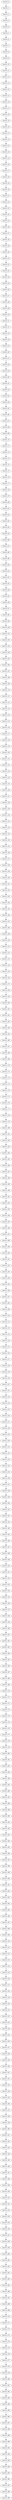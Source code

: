 digraph G {
test325_0->test325_1;
test325_1->test325_2;
test325_2->test325_3;
test325_3->test325_4;
test325_4->test325_5;
test325_5->test325_6;
test325_6->test325_7;
test325_7->test325_8;
test325_8->test325_9;
test325_9->test325_10;
test325_10->test325_11;
test325_11->test325_12;
test325_12->test325_13;
test325_13->test325_14;
test325_14->test325_15;
test325_15->test325_16;
test325_16->test325_17;
test325_17->test325_18;
test325_18->test325_19;
test325_19->test325_20;
test325_20->test325_21;
test325_21->test325_22;
test325_22->test325_23;
test325_23->test325_24;
test325_24->test325_25;
test325_25->test325_26;
test325_26->test325_27;
test325_27->test325_28;
test325_28->test325_29;
test325_29->test325_30;
test325_30->test325_31;
test325_31->test325_32;
test325_32->test325_33;
test325_33->test325_34;
test325_34->test325_35;
test325_35->test325_36;
test325_36->test325_37;
test325_37->test325_38;
test325_38->test325_39;
test325_39->test325_40;
test325_40->test325_41;
test325_41->test325_42;
test325_42->test325_43;
test325_43->test325_44;
test325_44->test325_45;
test325_45->test325_46;
test325_46->test325_47;
test325_47->test325_48;
test325_48->test325_49;
test325_49->test325_50;
test325_50->test325_51;
test325_51->test325_52;
test325_52->test325_53;
test325_53->test325_54;
test325_54->test325_55;
test325_55->test325_56;
test325_56->test325_57;
test325_57->test325_58;
test325_58->test325_59;
test325_59->test325_60;
test325_60->test325_61;
test325_61->test325_62;
test325_62->test325_63;
test325_63->test325_64;
test325_64->test325_65;
test325_65->test325_66;
test325_66->test325_67;
test325_67->test325_68;
test325_68->test325_69;
test325_69->test325_70;
test325_70->test325_71;
test325_71->test325_72;
test325_72->test325_73;
test325_73->test325_74;
test325_74->test325_75;
test325_75->test325_76;
test325_76->test325_77;
test325_77->test325_78;
test325_78->test325_79;
test325_79->test325_80;
test325_80->test325_81;
test325_81->test325_82;
test325_82->test325_83;
test325_83->test325_84;
test325_84->test325_85;
test325_85->test325_86;
test325_86->test325_87;
test325_87->test325_88;
test325_88->test325_89;
test325_89->test325_90;
test325_90->test325_91;
test325_91->test325_92;
test325_92->test325_93;
test325_93->test325_94;
test325_94->test325_95;
test325_95->test325_96;
test325_96->test325_97;
test325_97->test325_98;
test325_98->test325_99;
test325_99->test325_100;
test325_100->test325_101;
test325_101->test325_102;
test325_102->test325_103;
test325_103->test325_104;
test325_104->test325_105;
test325_105->test325_106;
test325_106->test325_107;
test325_107->test325_108;
test325_108->test325_109;
test325_109->test325_110;
test325_110->test325_111;
test325_111->test325_112;
test325_112->test325_113;
test325_113->test325_114;
test325_114->test325_115;
test325_115->test325_116;
test325_116->test325_117;
test325_117->test325_118;
test325_118->test325_119;
test325_119->test325_120;
test325_120->test325_121;
test325_121->test325_122;
test325_122->test325_123;
test325_123->test325_124;
test325_124->test325_125;
test325_125->test325_126;
test325_126->test325_127;
test325_127->test325_128;
test325_128->test325_129;
test325_129->test325_130;
test325_130->test325_131;
test325_131->test325_132;
test325_132->test325_133;
test325_133->test325_134;
test325_134->test325_135;
test325_135->test325_136;
test325_136->test325_137;
test325_137->test325_138;
test325_138->test325_139;
test325_139->test325_140;
test325_140->test325_141;
test325_141->test325_142;
test325_142->test325_143;
test325_143->test325_144;
test325_144->test325_145;
test325_145->test325_146;
test325_146->test325_147;
test325_147->test325_148;
test325_148->test325_149;
test325_149->test325_150;
test325_150->test325_151;
test325_151->test325_152;
test325_152->test325_153;
test325_153->test325_154;
test325_154->test325_155;
test325_155->test325_156;
test325_156->test325_157;
test325_157->test325_158;
test325_158->test325_159;
test325_159->test325_160;
test325_160->test325_161;
test325_161->test325_162;
test325_162->test325_163;
test325_163->test325_164;
test325_164->test325_165;
test325_165->test325_166;
test325_166->test325_167;
test325_167->test325_168;
test325_168->test325_169;
test325_169->test325_170;
test325_170->test325_171;
test325_171->test325_172;
test325_172->test325_173;
test325_173->test325_174;
test325_174->test325_175;
test325_175->test325_176;
test325_176->test325_177;
test325_177->test325_178;
test325_178->test325_179;
test325_179->test325_180;
test325_180->test325_181;
test325_181->test325_182;
test325_182->test325_183;
test325_183->test325_184;
test325_184->test325_185;
test325_185->test325_186;
test325_186->test325_187;
test325_187->test325_188;
test325_188->test325_189;
test325_189->test325_190;
test325_190->test325_191;
test325_191->test325_192;
test325_192->test325_193;
test325_193->test325_194;
test325_194->test325_195;
test325_195->test325_196;
test325_196->test325_197;
test325_197->test325_198;
test325_198->test325_199;
test325_199->test325_200;
test325_200->test325_201;
test325_201->test325_202;
test325_202->test325_203;
test325_203->test325_204;
test325_204->test325_205;
test325_205->test325_206;
test325_206->test325_207;
test325_207->test325_208;
test325_208->test325_209;
test325_209->test325_210;
test325_210->test325_211;
test325_211->test325_212;
test325_212->test325_213;
test325_213->test325_214;
test325_214->test325_215;
test325_215->test325_216;
test325_216->test325_217;
test325_217->test325_218;
test325_218->test325_219;
test325_219->test325_220;
test325_220->test325_221;
test325_221->test325_222;
test325_222->test325_223;
test325_223->test325_224;
test325_224->test325_225;
test325_225->test325_226;
test325_226->test325_227;
test325_227->test325_228;
test325_228->test325_229;
test325_229->test325_230;
test325_230->test325_231;
test325_231->test325_232;
test325_232->test325_233;
test325_233->test325_234;
test325_234->test325_235;
test325_235->test325_236;
test325_236->test325_237;
test325_237->test325_238;
test325_238->test325_239;
test325_239->test325_240;
test325_240->test325_241;
test325_241->test325_242;
test325_242->test325_243;
test325_243->test325_244;
test325_244->test325_245;
test325_245->test325_246;
test325_246->test325_247;
test325_247->test325_248;
test325_248->test325_249;
test325_249->test325_250;
test325_250->test325_251;
test325_251->test325_252;
test325_252->test325_253;
test325_253->test325_254;
test325_254->test325_255;
test325_255->test325_256;
test325_256->test325_257;
test325_257->test325_258;
test325_258->test325_259;
test325_259->test325_260;
test325_260->test325_261;
test325_261->test325_262;
test325_262->test325_263;
test325_263->test325_264;
test325_264->test325_265;
test325_265->test325_266;
test325_266->test325_267;
test325_267->test325_268;
test325_268->test325_269;
test325_269->test325_270;
test325_270->test325_271;
test325_271->test325_272;
test325_272->test325_273;
test325_273->test325_274;
test325_274->test325_275;
test325_275->test325_276;
test325_276->test325_277;
test325_277->test325_278;
test325_278->test325_279;
test325_279->test325_280;
test325_280->test325_281;
test325_281->test325_282;
test325_282->test325_283;
test325_283->test325_284;
test325_284->test325_285;
test325_285->test325_286;
test325_286->test325_287;
test325_287->test325_288;
test325_288->test325_289;
test325_289->test325_290;
test325_290->test325_291;
test325_291->test325_292;
test325_292->test325_293;
test325_293->test325_294;
test325_294->test325_295;
test325_295->test325_296;
test325_296->test325_297;
test325_297->test325_298;
test325_298->test325_299;
test325_299->test325_300;
test325_300->test325_301;
test325_301->test325_302;
test325_302->test325_303;
test325_303->test325_304;
test325_304->test325_305;
test325_305->test325_306;
test325_306->test325_307;
test325_307->test325_308;
test325_308->test325_309;
test325_309->test325_310;
test325_310->test325_311;
test325_311->test325_312;
test325_312->test325_313;
test325_313->test325_314;
test325_314->test325_315;
test325_315->test325_316;
test325_316->test325_317;
test325_317->test325_318;
test325_318->test325_319;
test325_319->test325_320;
test325_320->test325_321;
test325_321->test325_322;
test325_322->test325_323;
test325_323->test325_324;
test325_324->test325_325;
test325_325->test325_326;
test325_326->test325_327;
test325_327->test325_328;
test325_328->test325_329;
test325_329->test325_330;
test325_330->test325_331;
test325_331->test325_332;
test325_332->test325_333;
test325_333->test325_334;
test325_334->test325_335;
test325_335->test325_336;
test325_336->test325_337;
test325_337->test325_338;
test325_338->test325_339;
test325_339->test325_340;
test325_340->test325_341;
test325_341->test325_342;
test325_342->test325_343;
test325_343->test325_344;
test325_344->test325_345;
test325_345->test325_346;
test325_346->test325_347;
test325_347->test325_348;
test325_348->test325_349;
test325_349->test325_350;
test325_350->test325_351;
test325_351->test325_352;
test325_352->test325_353;
test325_353->test325_354;
test325_354->test325_355;
test325_355->test325_356;
test325_356->test325_357;
test325_357->test325_358;
test325_358->test325_359;
test325_359->test325_360;
test325_360->test325_361;
test325_361->test325_362;
test325_362->test325_363;
test325_363->test325_364;
test325_364->test325_365;
test325_365->test325_366;
test325_366->test325_367;
test325_367->test325_368;
test325_368->test325_369;
test325_369->test325_370;
test325_370->test325_371;
test325_371->test325_372;
test325_372->test325_373;
test325_373->test325_374;
test325_374->test325_375;
test325_375->test325_376;
test325_376->test325_377;
test325_377->test325_378;
test325_378->test325_379;
test325_379->test325_380;
test325_380->test325_381;
test325_381->test325_382;
test325_382->test325_383;
test325_383->test325_384;
test325_384->test325_385;
test325_385->test325_386;
test325_386->test325_387;
test325_387->test325_388;
test325_388->test325_389;
test325_389->test325_390;
test325_390->test325_391;
test325_391->test325_392;
test325_392->test325_393;
test325_393->test325_394;
test325_394->test325_395;
test325_395->test325_396;
test325_396->test325_397;
test325_397->test325_398;
test325_398->test325_399;

}
